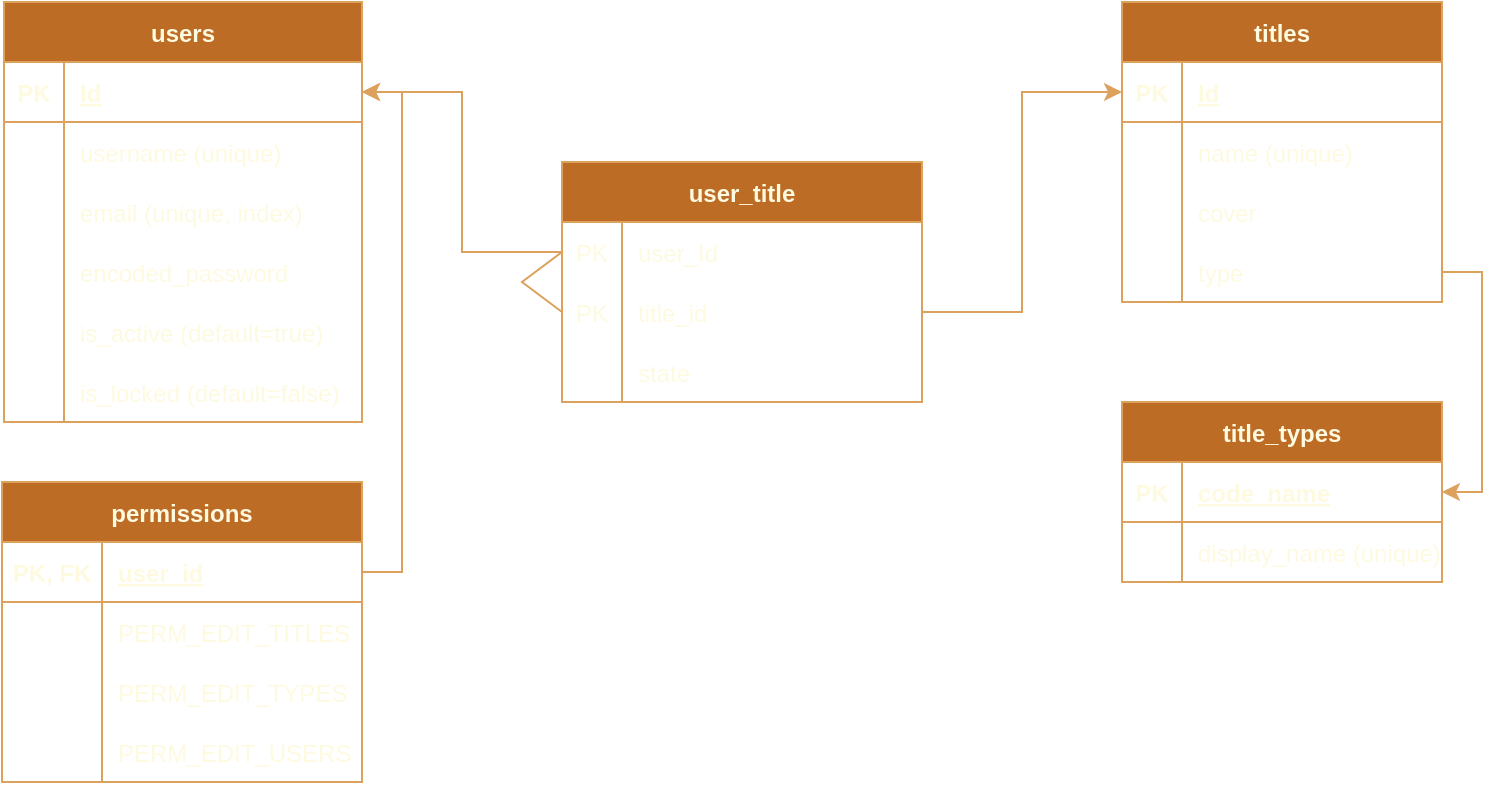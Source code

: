 <mxfile version="20.8.23" type="device"><diagram id="D5mDL1jKCTGBSakNFhhF" name="Страница 1"><mxGraphModel dx="1259" dy="701" grid="1" gridSize="10" guides="1" tooltips="1" connect="1" arrows="1" fold="1" page="1" pageScale="1" pageWidth="827" pageHeight="1169" math="0" shadow="0"><root><mxCell id="0"/><mxCell id="1" parent="0"/><mxCell id="J_DQ4KmoWJTg2cJNTFcW-1" value="users" style="shape=table;startSize=30;container=1;collapsible=1;childLayout=tableLayout;fixedRows=1;rowLines=0;fontStyle=1;align=center;resizeLast=1;strokeColor=#DDA15E;fontColor=#FEFAE0;fillColor=#BC6C25;labelBackgroundColor=none;" vertex="1" parent="1"><mxGeometry x="41" y="40" width="179" height="210" as="geometry"/></mxCell><mxCell id="J_DQ4KmoWJTg2cJNTFcW-2" value="" style="shape=tableRow;horizontal=0;startSize=0;swimlaneHead=0;swimlaneBody=0;fillColor=none;collapsible=0;dropTarget=0;points=[[0,0.5],[1,0.5]];portConstraint=eastwest;top=0;left=0;right=0;bottom=1;strokeColor=#DDA15E;fontColor=#FEFAE0;labelBackgroundColor=none;" vertex="1" parent="J_DQ4KmoWJTg2cJNTFcW-1"><mxGeometry y="30" width="179" height="30" as="geometry"/></mxCell><mxCell id="J_DQ4KmoWJTg2cJNTFcW-3" value="PK" style="shape=partialRectangle;connectable=0;fillColor=none;top=0;left=0;bottom=0;right=0;fontStyle=1;overflow=hidden;strokeColor=#DDA15E;fontColor=#FEFAE0;labelBackgroundColor=none;" vertex="1" parent="J_DQ4KmoWJTg2cJNTFcW-2"><mxGeometry width="30" height="30" as="geometry"><mxRectangle width="30" height="30" as="alternateBounds"/></mxGeometry></mxCell><mxCell id="J_DQ4KmoWJTg2cJNTFcW-4" value="Id" style="shape=partialRectangle;connectable=0;fillColor=none;top=0;left=0;bottom=0;right=0;align=left;spacingLeft=6;fontStyle=5;overflow=hidden;strokeColor=#DDA15E;fontColor=#FEFAE0;labelBackgroundColor=none;" vertex="1" parent="J_DQ4KmoWJTg2cJNTFcW-2"><mxGeometry x="30" width="149" height="30" as="geometry"><mxRectangle width="149" height="30" as="alternateBounds"/></mxGeometry></mxCell><mxCell id="J_DQ4KmoWJTg2cJNTFcW-5" value="" style="shape=tableRow;horizontal=0;startSize=0;swimlaneHead=0;swimlaneBody=0;fillColor=none;collapsible=0;dropTarget=0;points=[[0,0.5],[1,0.5]];portConstraint=eastwest;top=0;left=0;right=0;bottom=0;strokeColor=#DDA15E;fontColor=#FEFAE0;labelBackgroundColor=none;" vertex="1" parent="J_DQ4KmoWJTg2cJNTFcW-1"><mxGeometry y="60" width="179" height="30" as="geometry"/></mxCell><mxCell id="J_DQ4KmoWJTg2cJNTFcW-6" value="" style="shape=partialRectangle;connectable=0;fillColor=none;top=0;left=0;bottom=0;right=0;editable=1;overflow=hidden;strokeColor=#DDA15E;fontColor=#FEFAE0;labelBackgroundColor=none;" vertex="1" parent="J_DQ4KmoWJTg2cJNTFcW-5"><mxGeometry width="30" height="30" as="geometry"><mxRectangle width="30" height="30" as="alternateBounds"/></mxGeometry></mxCell><mxCell id="J_DQ4KmoWJTg2cJNTFcW-7" value="username (unique)" style="shape=partialRectangle;connectable=0;fillColor=none;top=0;left=0;bottom=0;right=0;align=left;spacingLeft=6;overflow=hidden;strokeColor=#DDA15E;fontColor=#FEFAE0;labelBackgroundColor=none;" vertex="1" parent="J_DQ4KmoWJTg2cJNTFcW-5"><mxGeometry x="30" width="149" height="30" as="geometry"><mxRectangle width="149" height="30" as="alternateBounds"/></mxGeometry></mxCell><mxCell id="J_DQ4KmoWJTg2cJNTFcW-8" value="" style="shape=tableRow;horizontal=0;startSize=0;swimlaneHead=0;swimlaneBody=0;fillColor=none;collapsible=0;dropTarget=0;points=[[0,0.5],[1,0.5]];portConstraint=eastwest;top=0;left=0;right=0;bottom=0;strokeColor=#DDA15E;fontColor=#FEFAE0;labelBackgroundColor=none;" vertex="1" parent="J_DQ4KmoWJTg2cJNTFcW-1"><mxGeometry y="90" width="179" height="30" as="geometry"/></mxCell><mxCell id="J_DQ4KmoWJTg2cJNTFcW-9" value="" style="shape=partialRectangle;connectable=0;fillColor=none;top=0;left=0;bottom=0;right=0;editable=1;overflow=hidden;strokeColor=#DDA15E;fontColor=#FEFAE0;labelBackgroundColor=none;" vertex="1" parent="J_DQ4KmoWJTg2cJNTFcW-8"><mxGeometry width="30" height="30" as="geometry"><mxRectangle width="30" height="30" as="alternateBounds"/></mxGeometry></mxCell><mxCell id="J_DQ4KmoWJTg2cJNTFcW-10" value="email (unique, index)" style="shape=partialRectangle;connectable=0;fillColor=none;top=0;left=0;bottom=0;right=0;align=left;spacingLeft=6;overflow=hidden;strokeColor=#DDA15E;fontColor=#FEFAE0;labelBackgroundColor=none;" vertex="1" parent="J_DQ4KmoWJTg2cJNTFcW-8"><mxGeometry x="30" width="149" height="30" as="geometry"><mxRectangle width="149" height="30" as="alternateBounds"/></mxGeometry></mxCell><mxCell id="J_DQ4KmoWJTg2cJNTFcW-11" value="" style="shape=tableRow;horizontal=0;startSize=0;swimlaneHead=0;swimlaneBody=0;fillColor=none;collapsible=0;dropTarget=0;points=[[0,0.5],[1,0.5]];portConstraint=eastwest;top=0;left=0;right=0;bottom=0;strokeColor=#DDA15E;fontColor=#FEFAE0;labelBackgroundColor=none;" vertex="1" parent="J_DQ4KmoWJTg2cJNTFcW-1"><mxGeometry y="120" width="179" height="30" as="geometry"/></mxCell><mxCell id="J_DQ4KmoWJTg2cJNTFcW-12" value="" style="shape=partialRectangle;connectable=0;fillColor=none;top=0;left=0;bottom=0;right=0;editable=1;overflow=hidden;strokeColor=#DDA15E;fontColor=#FEFAE0;labelBackgroundColor=none;" vertex="1" parent="J_DQ4KmoWJTg2cJNTFcW-11"><mxGeometry width="30" height="30" as="geometry"><mxRectangle width="30" height="30" as="alternateBounds"/></mxGeometry></mxCell><mxCell id="J_DQ4KmoWJTg2cJNTFcW-13" value="encoded_password" style="shape=partialRectangle;connectable=0;fillColor=none;top=0;left=0;bottom=0;right=0;align=left;spacingLeft=6;overflow=hidden;strokeColor=#DDA15E;fontColor=#FEFAE0;labelBackgroundColor=none;" vertex="1" parent="J_DQ4KmoWJTg2cJNTFcW-11"><mxGeometry x="30" width="149" height="30" as="geometry"><mxRectangle width="149" height="30" as="alternateBounds"/></mxGeometry></mxCell><mxCell id="J_DQ4KmoWJTg2cJNTFcW-81" value="" style="shape=tableRow;horizontal=0;startSize=0;swimlaneHead=0;swimlaneBody=0;fillColor=none;collapsible=0;dropTarget=0;points=[[0,0.5],[1,0.5]];portConstraint=eastwest;top=0;left=0;right=0;bottom=0;strokeColor=#DDA15E;fontColor=#FEFAE0;labelBackgroundColor=none;" vertex="1" parent="J_DQ4KmoWJTg2cJNTFcW-1"><mxGeometry y="150" width="179" height="30" as="geometry"/></mxCell><mxCell id="J_DQ4KmoWJTg2cJNTFcW-82" value="" style="shape=partialRectangle;connectable=0;fillColor=none;top=0;left=0;bottom=0;right=0;editable=1;overflow=hidden;strokeColor=#DDA15E;fontColor=#FEFAE0;labelBackgroundColor=none;" vertex="1" parent="J_DQ4KmoWJTg2cJNTFcW-81"><mxGeometry width="30" height="30" as="geometry"><mxRectangle width="30" height="30" as="alternateBounds"/></mxGeometry></mxCell><mxCell id="J_DQ4KmoWJTg2cJNTFcW-83" value="is_active (default=true)" style="shape=partialRectangle;connectable=0;fillColor=none;top=0;left=0;bottom=0;right=0;align=left;spacingLeft=6;overflow=hidden;strokeColor=#DDA15E;fontColor=#FEFAE0;labelBackgroundColor=none;" vertex="1" parent="J_DQ4KmoWJTg2cJNTFcW-81"><mxGeometry x="30" width="149" height="30" as="geometry"><mxRectangle width="149" height="30" as="alternateBounds"/></mxGeometry></mxCell><mxCell id="J_DQ4KmoWJTg2cJNTFcW-84" value="" style="shape=tableRow;horizontal=0;startSize=0;swimlaneHead=0;swimlaneBody=0;fillColor=none;collapsible=0;dropTarget=0;points=[[0,0.5],[1,0.5]];portConstraint=eastwest;top=0;left=0;right=0;bottom=0;strokeColor=#DDA15E;fontColor=#FEFAE0;labelBackgroundColor=none;" vertex="1" parent="J_DQ4KmoWJTg2cJNTFcW-1"><mxGeometry y="180" width="179" height="30" as="geometry"/></mxCell><mxCell id="J_DQ4KmoWJTg2cJNTFcW-85" value="" style="shape=partialRectangle;connectable=0;fillColor=none;top=0;left=0;bottom=0;right=0;editable=1;overflow=hidden;strokeColor=#DDA15E;fontColor=#FEFAE0;labelBackgroundColor=none;" vertex="1" parent="J_DQ4KmoWJTg2cJNTFcW-84"><mxGeometry width="30" height="30" as="geometry"><mxRectangle width="30" height="30" as="alternateBounds"/></mxGeometry></mxCell><mxCell id="J_DQ4KmoWJTg2cJNTFcW-86" value="is_locked (default=false)" style="shape=partialRectangle;connectable=0;fillColor=none;top=0;left=0;bottom=0;right=0;align=left;spacingLeft=6;overflow=hidden;strokeColor=#DDA15E;fontColor=#FEFAE0;labelBackgroundColor=none;" vertex="1" parent="J_DQ4KmoWJTg2cJNTFcW-84"><mxGeometry x="30" width="149" height="30" as="geometry"><mxRectangle width="149" height="30" as="alternateBounds"/></mxGeometry></mxCell><mxCell id="J_DQ4KmoWJTg2cJNTFcW-14" value="titles" style="shape=table;startSize=30;container=1;collapsible=1;childLayout=tableLayout;fixedRows=1;rowLines=0;fontStyle=1;align=center;resizeLast=1;strokeColor=#DDA15E;fontColor=#FEFAE0;fillColor=#BC6C25;labelBackgroundColor=none;" vertex="1" parent="1"><mxGeometry x="600" y="40" width="160" height="150" as="geometry"/></mxCell><mxCell id="J_DQ4KmoWJTg2cJNTFcW-15" value="" style="shape=tableRow;horizontal=0;startSize=0;swimlaneHead=0;swimlaneBody=0;fillColor=none;collapsible=0;dropTarget=0;points=[[0,0.5],[1,0.5]];portConstraint=eastwest;top=0;left=0;right=0;bottom=1;strokeColor=#DDA15E;fontColor=#FEFAE0;labelBackgroundColor=none;" vertex="1" parent="J_DQ4KmoWJTg2cJNTFcW-14"><mxGeometry y="30" width="160" height="30" as="geometry"/></mxCell><mxCell id="J_DQ4KmoWJTg2cJNTFcW-16" value="PK" style="shape=partialRectangle;connectable=0;fillColor=none;top=0;left=0;bottom=0;right=0;fontStyle=1;overflow=hidden;strokeColor=#DDA15E;fontColor=#FEFAE0;labelBackgroundColor=none;" vertex="1" parent="J_DQ4KmoWJTg2cJNTFcW-15"><mxGeometry width="30" height="30" as="geometry"><mxRectangle width="30" height="30" as="alternateBounds"/></mxGeometry></mxCell><mxCell id="J_DQ4KmoWJTg2cJNTFcW-17" value="Id" style="shape=partialRectangle;connectable=0;fillColor=none;top=0;left=0;bottom=0;right=0;align=left;spacingLeft=6;fontStyle=5;overflow=hidden;strokeColor=#DDA15E;fontColor=#FEFAE0;labelBackgroundColor=none;" vertex="1" parent="J_DQ4KmoWJTg2cJNTFcW-15"><mxGeometry x="30" width="130" height="30" as="geometry"><mxRectangle width="130" height="30" as="alternateBounds"/></mxGeometry></mxCell><mxCell id="J_DQ4KmoWJTg2cJNTFcW-18" value="" style="shape=tableRow;horizontal=0;startSize=0;swimlaneHead=0;swimlaneBody=0;fillColor=none;collapsible=0;dropTarget=0;points=[[0,0.5],[1,0.5]];portConstraint=eastwest;top=0;left=0;right=0;bottom=0;strokeColor=#DDA15E;fontColor=#FEFAE0;labelBackgroundColor=none;" vertex="1" parent="J_DQ4KmoWJTg2cJNTFcW-14"><mxGeometry y="60" width="160" height="30" as="geometry"/></mxCell><mxCell id="J_DQ4KmoWJTg2cJNTFcW-19" value="" style="shape=partialRectangle;connectable=0;fillColor=none;top=0;left=0;bottom=0;right=0;editable=1;overflow=hidden;strokeColor=#DDA15E;fontColor=#FEFAE0;labelBackgroundColor=none;" vertex="1" parent="J_DQ4KmoWJTg2cJNTFcW-18"><mxGeometry width="30" height="30" as="geometry"><mxRectangle width="30" height="30" as="alternateBounds"/></mxGeometry></mxCell><mxCell id="J_DQ4KmoWJTg2cJNTFcW-20" value="name (unique)" style="shape=partialRectangle;connectable=0;fillColor=none;top=0;left=0;bottom=0;right=0;align=left;spacingLeft=6;overflow=hidden;strokeColor=#DDA15E;fontColor=#FEFAE0;labelBackgroundColor=none;" vertex="1" parent="J_DQ4KmoWJTg2cJNTFcW-18"><mxGeometry x="30" width="130" height="30" as="geometry"><mxRectangle width="130" height="30" as="alternateBounds"/></mxGeometry></mxCell><mxCell id="J_DQ4KmoWJTg2cJNTFcW-78" value="" style="shape=tableRow;horizontal=0;startSize=0;swimlaneHead=0;swimlaneBody=0;fillColor=none;collapsible=0;dropTarget=0;points=[[0,0.5],[1,0.5]];portConstraint=eastwest;top=0;left=0;right=0;bottom=0;strokeColor=#DDA15E;fontColor=#FEFAE0;labelBackgroundColor=none;" vertex="1" parent="J_DQ4KmoWJTg2cJNTFcW-14"><mxGeometry y="90" width="160" height="30" as="geometry"/></mxCell><mxCell id="J_DQ4KmoWJTg2cJNTFcW-79" value="" style="shape=partialRectangle;connectable=0;fillColor=none;top=0;left=0;bottom=0;right=0;editable=1;overflow=hidden;strokeColor=#DDA15E;fontColor=#FEFAE0;labelBackgroundColor=none;" vertex="1" parent="J_DQ4KmoWJTg2cJNTFcW-78"><mxGeometry width="30" height="30" as="geometry"><mxRectangle width="30" height="30" as="alternateBounds"/></mxGeometry></mxCell><mxCell id="J_DQ4KmoWJTg2cJNTFcW-80" value="cover" style="shape=partialRectangle;connectable=0;fillColor=none;top=0;left=0;bottom=0;right=0;align=left;spacingLeft=6;overflow=hidden;strokeColor=#DDA15E;fontColor=#FEFAE0;labelBackgroundColor=none;" vertex="1" parent="J_DQ4KmoWJTg2cJNTFcW-78"><mxGeometry x="30" width="130" height="30" as="geometry"><mxRectangle width="130" height="30" as="alternateBounds"/></mxGeometry></mxCell><mxCell id="J_DQ4KmoWJTg2cJNTFcW-24" value="" style="shape=tableRow;horizontal=0;startSize=0;swimlaneHead=0;swimlaneBody=0;fillColor=none;collapsible=0;dropTarget=0;points=[[0,0.5],[1,0.5]];portConstraint=eastwest;top=0;left=0;right=0;bottom=0;strokeColor=#DDA15E;fontColor=#FEFAE0;labelBackgroundColor=none;" vertex="1" parent="J_DQ4KmoWJTg2cJNTFcW-14"><mxGeometry y="120" width="160" height="30" as="geometry"/></mxCell><mxCell id="J_DQ4KmoWJTg2cJNTFcW-25" value="" style="shape=partialRectangle;connectable=0;fillColor=none;top=0;left=0;bottom=0;right=0;editable=1;overflow=hidden;strokeColor=#DDA15E;fontColor=#FEFAE0;labelBackgroundColor=none;" vertex="1" parent="J_DQ4KmoWJTg2cJNTFcW-24"><mxGeometry width="30" height="30" as="geometry"><mxRectangle width="30" height="30" as="alternateBounds"/></mxGeometry></mxCell><mxCell id="J_DQ4KmoWJTg2cJNTFcW-26" value="type" style="shape=partialRectangle;connectable=0;fillColor=none;top=0;left=0;bottom=0;right=0;align=left;spacingLeft=6;overflow=hidden;strokeColor=#DDA15E;fontColor=#FEFAE0;labelBackgroundColor=none;" vertex="1" parent="J_DQ4KmoWJTg2cJNTFcW-24"><mxGeometry x="30" width="130" height="30" as="geometry"><mxRectangle width="130" height="30" as="alternateBounds"/></mxGeometry></mxCell><mxCell id="J_DQ4KmoWJTg2cJNTFcW-30" value="title_types" style="shape=table;startSize=30;container=1;collapsible=1;childLayout=tableLayout;fixedRows=1;rowLines=0;fontStyle=1;align=center;resizeLast=1;strokeColor=#DDA15E;fontColor=#FEFAE0;fillColor=#BC6C25;labelBackgroundColor=none;" vertex="1" parent="1"><mxGeometry x="600" y="240" width="160" height="90" as="geometry"/></mxCell><mxCell id="J_DQ4KmoWJTg2cJNTFcW-31" value="" style="shape=tableRow;horizontal=0;startSize=0;swimlaneHead=0;swimlaneBody=0;fillColor=none;collapsible=0;dropTarget=0;points=[[0,0.5],[1,0.5]];portConstraint=eastwest;top=0;left=0;right=0;bottom=1;strokeColor=#DDA15E;fontColor=#FEFAE0;labelBackgroundColor=none;" vertex="1" parent="J_DQ4KmoWJTg2cJNTFcW-30"><mxGeometry y="30" width="160" height="30" as="geometry"/></mxCell><mxCell id="J_DQ4KmoWJTg2cJNTFcW-32" value="PK" style="shape=partialRectangle;connectable=0;fillColor=none;top=0;left=0;bottom=0;right=0;fontStyle=1;overflow=hidden;strokeColor=#DDA15E;fontColor=#FEFAE0;labelBackgroundColor=none;" vertex="1" parent="J_DQ4KmoWJTg2cJNTFcW-31"><mxGeometry width="30" height="30" as="geometry"><mxRectangle width="30" height="30" as="alternateBounds"/></mxGeometry></mxCell><mxCell id="J_DQ4KmoWJTg2cJNTFcW-33" value="code_name" style="shape=partialRectangle;connectable=0;fillColor=none;top=0;left=0;bottom=0;right=0;align=left;spacingLeft=6;fontStyle=5;overflow=hidden;strokeColor=#DDA15E;fontColor=#FEFAE0;labelBackgroundColor=none;" vertex="1" parent="J_DQ4KmoWJTg2cJNTFcW-31"><mxGeometry x="30" width="130" height="30" as="geometry"><mxRectangle width="130" height="30" as="alternateBounds"/></mxGeometry></mxCell><mxCell id="J_DQ4KmoWJTg2cJNTFcW-34" value="" style="shape=tableRow;horizontal=0;startSize=0;swimlaneHead=0;swimlaneBody=0;fillColor=none;collapsible=0;dropTarget=0;points=[[0,0.5],[1,0.5]];portConstraint=eastwest;top=0;left=0;right=0;bottom=0;strokeColor=#DDA15E;fontColor=#FEFAE0;labelBackgroundColor=none;" vertex="1" parent="J_DQ4KmoWJTg2cJNTFcW-30"><mxGeometry y="60" width="160" height="30" as="geometry"/></mxCell><mxCell id="J_DQ4KmoWJTg2cJNTFcW-35" value="" style="shape=partialRectangle;connectable=0;fillColor=none;top=0;left=0;bottom=0;right=0;editable=1;overflow=hidden;strokeColor=#DDA15E;fontColor=#FEFAE0;labelBackgroundColor=none;" vertex="1" parent="J_DQ4KmoWJTg2cJNTFcW-34"><mxGeometry width="30" height="30" as="geometry"><mxRectangle width="30" height="30" as="alternateBounds"/></mxGeometry></mxCell><mxCell id="J_DQ4KmoWJTg2cJNTFcW-36" value="display_name (unique)" style="shape=partialRectangle;connectable=0;fillColor=none;top=0;left=0;bottom=0;right=0;align=left;spacingLeft=6;overflow=hidden;strokeColor=#DDA15E;fontColor=#FEFAE0;labelBackgroundColor=none;" vertex="1" parent="J_DQ4KmoWJTg2cJNTFcW-34"><mxGeometry x="30" width="130" height="30" as="geometry"><mxRectangle width="130" height="30" as="alternateBounds"/></mxGeometry></mxCell><mxCell id="J_DQ4KmoWJTg2cJNTFcW-46" style="edgeStyle=orthogonalEdgeStyle;rounded=0;orthogonalLoop=1;jettySize=auto;html=1;exitX=1;exitY=0.5;exitDx=0;exitDy=0;entryX=1;entryY=0.5;entryDx=0;entryDy=0;strokeColor=#DDA15E;fontColor=#FEFAE0;fillColor=#BC6C25;" edge="1" parent="1" source="J_DQ4KmoWJTg2cJNTFcW-24" target="J_DQ4KmoWJTg2cJNTFcW-31"><mxGeometry relative="1" as="geometry"/></mxCell><mxCell id="J_DQ4KmoWJTg2cJNTFcW-47" value="user_title" style="shape=table;startSize=30;container=1;collapsible=1;childLayout=tableLayout;fixedRows=1;rowLines=0;fontStyle=1;align=center;resizeLast=1;strokeColor=#DDA15E;fontColor=#FEFAE0;fillColor=#BC6C25;" vertex="1" parent="1"><mxGeometry x="320" y="120" width="180" height="120" as="geometry"/></mxCell><mxCell id="J_DQ4KmoWJTg2cJNTFcW-51" value="" style="shape=tableRow;horizontal=0;startSize=0;swimlaneHead=0;swimlaneBody=0;fillColor=none;collapsible=0;dropTarget=0;points=[[0,0.5],[1,0.5]];portConstraint=eastwest;top=0;left=0;right=0;bottom=0;strokeColor=#DDA15E;fontColor=#FEFAE0;" vertex="1" parent="J_DQ4KmoWJTg2cJNTFcW-47"><mxGeometry y="30" width="180" height="30" as="geometry"/></mxCell><mxCell id="J_DQ4KmoWJTg2cJNTFcW-52" value="PK" style="shape=partialRectangle;connectable=0;fillColor=none;top=0;left=0;bottom=0;right=0;editable=1;overflow=hidden;strokeColor=#DDA15E;fontColor=#FEFAE0;" vertex="1" parent="J_DQ4KmoWJTg2cJNTFcW-51"><mxGeometry width="30" height="30" as="geometry"><mxRectangle width="30" height="30" as="alternateBounds"/></mxGeometry></mxCell><mxCell id="J_DQ4KmoWJTg2cJNTFcW-53" value="user_Id" style="shape=partialRectangle;connectable=0;fillColor=none;top=0;left=0;bottom=0;right=0;align=left;spacingLeft=6;overflow=hidden;strokeColor=#DDA15E;fontColor=#FEFAE0;" vertex="1" parent="J_DQ4KmoWJTg2cJNTFcW-51"><mxGeometry x="30" width="150" height="30" as="geometry"><mxRectangle width="150" height="30" as="alternateBounds"/></mxGeometry></mxCell><mxCell id="J_DQ4KmoWJTg2cJNTFcW-54" value="" style="shape=tableRow;horizontal=0;startSize=0;swimlaneHead=0;swimlaneBody=0;fillColor=none;collapsible=0;dropTarget=0;points=[[0,0.5],[1,0.5]];portConstraint=eastwest;top=0;left=0;right=0;bottom=0;strokeColor=#DDA15E;fontColor=#FEFAE0;" vertex="1" parent="J_DQ4KmoWJTg2cJNTFcW-47"><mxGeometry y="60" width="180" height="30" as="geometry"/></mxCell><mxCell id="J_DQ4KmoWJTg2cJNTFcW-55" value="PK" style="shape=partialRectangle;connectable=0;fillColor=none;top=0;left=0;bottom=0;right=0;editable=1;overflow=hidden;strokeColor=#DDA15E;fontColor=#FEFAE0;" vertex="1" parent="J_DQ4KmoWJTg2cJNTFcW-54"><mxGeometry width="30" height="30" as="geometry"><mxRectangle width="30" height="30" as="alternateBounds"/></mxGeometry></mxCell><mxCell id="J_DQ4KmoWJTg2cJNTFcW-56" value="title_id" style="shape=partialRectangle;connectable=0;fillColor=none;top=0;left=0;bottom=0;right=0;align=left;spacingLeft=6;overflow=hidden;strokeColor=#DDA15E;fontColor=#FEFAE0;" vertex="1" parent="J_DQ4KmoWJTg2cJNTFcW-54"><mxGeometry x="30" width="150" height="30" as="geometry"><mxRectangle width="150" height="30" as="alternateBounds"/></mxGeometry></mxCell><mxCell id="J_DQ4KmoWJTg2cJNTFcW-57" value="" style="shape=tableRow;horizontal=0;startSize=0;swimlaneHead=0;swimlaneBody=0;fillColor=none;collapsible=0;dropTarget=0;points=[[0,0.5],[1,0.5]];portConstraint=eastwest;top=0;left=0;right=0;bottom=0;strokeColor=#DDA15E;fontColor=#FEFAE0;" vertex="1" parent="J_DQ4KmoWJTg2cJNTFcW-47"><mxGeometry y="90" width="180" height="30" as="geometry"/></mxCell><mxCell id="J_DQ4KmoWJTg2cJNTFcW-58" value="" style="shape=partialRectangle;connectable=0;fillColor=none;top=0;left=0;bottom=0;right=0;editable=1;overflow=hidden;strokeColor=#DDA15E;fontColor=#FEFAE0;" vertex="1" parent="J_DQ4KmoWJTg2cJNTFcW-57"><mxGeometry width="30" height="30" as="geometry"><mxRectangle width="30" height="30" as="alternateBounds"/></mxGeometry></mxCell><mxCell id="J_DQ4KmoWJTg2cJNTFcW-59" value="state" style="shape=partialRectangle;connectable=0;fillColor=none;top=0;left=0;bottom=0;right=0;align=left;spacingLeft=6;overflow=hidden;strokeColor=#DDA15E;fontColor=#FEFAE0;" vertex="1" parent="J_DQ4KmoWJTg2cJNTFcW-57"><mxGeometry x="30" width="150" height="30" as="geometry"><mxRectangle width="150" height="30" as="alternateBounds"/></mxGeometry></mxCell><mxCell id="J_DQ4KmoWJTg2cJNTFcW-74" value="" style="endArrow=none;html=1;rounded=0;strokeColor=#DDA15E;fontColor=#FEFAE0;fillColor=#BC6C25;entryX=0;entryY=0.5;entryDx=0;entryDy=0;exitX=0;exitY=0.5;exitDx=0;exitDy=0;" edge="1" parent="J_DQ4KmoWJTg2cJNTFcW-47" source="J_DQ4KmoWJTg2cJNTFcW-51" target="J_DQ4KmoWJTg2cJNTFcW-54"><mxGeometry width="50" height="50" relative="1" as="geometry"><mxPoint x="-80" y="130" as="sourcePoint"/><mxPoint x="-30" y="80" as="targetPoint"/><Array as="points"><mxPoint x="-20" y="60"/></Array></mxGeometry></mxCell><mxCell id="J_DQ4KmoWJTg2cJNTFcW-60" value="permissions" style="shape=table;startSize=30;container=1;collapsible=1;childLayout=tableLayout;fixedRows=1;rowLines=0;fontStyle=1;align=center;resizeLast=1;strokeColor=#DDA15E;fontColor=#FEFAE0;fillColor=#BC6C25;" vertex="1" parent="1"><mxGeometry x="40" y="280" width="180" height="150" as="geometry"/></mxCell><mxCell id="J_DQ4KmoWJTg2cJNTFcW-61" value="" style="shape=tableRow;horizontal=0;startSize=0;swimlaneHead=0;swimlaneBody=0;fillColor=none;collapsible=0;dropTarget=0;points=[[0,0.5],[1,0.5]];portConstraint=eastwest;top=0;left=0;right=0;bottom=1;strokeColor=#DDA15E;fontColor=#FEFAE0;" vertex="1" parent="J_DQ4KmoWJTg2cJNTFcW-60"><mxGeometry y="30" width="180" height="30" as="geometry"/></mxCell><mxCell id="J_DQ4KmoWJTg2cJNTFcW-62" value="PK, FK" style="shape=partialRectangle;connectable=0;fillColor=none;top=0;left=0;bottom=0;right=0;fontStyle=1;overflow=hidden;strokeColor=#DDA15E;fontColor=#FEFAE0;" vertex="1" parent="J_DQ4KmoWJTg2cJNTFcW-61"><mxGeometry width="50" height="30" as="geometry"><mxRectangle width="50" height="30" as="alternateBounds"/></mxGeometry></mxCell><mxCell id="J_DQ4KmoWJTg2cJNTFcW-63" value="user_id" style="shape=partialRectangle;connectable=0;fillColor=none;top=0;left=0;bottom=0;right=0;align=left;spacingLeft=6;fontStyle=5;overflow=hidden;strokeColor=#DDA15E;fontColor=#FEFAE0;" vertex="1" parent="J_DQ4KmoWJTg2cJNTFcW-61"><mxGeometry x="50" width="130" height="30" as="geometry"><mxRectangle width="130" height="30" as="alternateBounds"/></mxGeometry></mxCell><mxCell id="J_DQ4KmoWJTg2cJNTFcW-64" value="" style="shape=tableRow;horizontal=0;startSize=0;swimlaneHead=0;swimlaneBody=0;fillColor=none;collapsible=0;dropTarget=0;points=[[0,0.5],[1,0.5]];portConstraint=eastwest;top=0;left=0;right=0;bottom=0;strokeColor=#DDA15E;fontColor=#FEFAE0;" vertex="1" parent="J_DQ4KmoWJTg2cJNTFcW-60"><mxGeometry y="60" width="180" height="30" as="geometry"/></mxCell><mxCell id="J_DQ4KmoWJTg2cJNTFcW-65" value="" style="shape=partialRectangle;connectable=0;fillColor=none;top=0;left=0;bottom=0;right=0;editable=1;overflow=hidden;strokeColor=#DDA15E;fontColor=#FEFAE0;" vertex="1" parent="J_DQ4KmoWJTg2cJNTFcW-64"><mxGeometry width="50" height="30" as="geometry"><mxRectangle width="50" height="30" as="alternateBounds"/></mxGeometry></mxCell><mxCell id="J_DQ4KmoWJTg2cJNTFcW-66" value="PERM_EDIT_TITLES" style="shape=partialRectangle;connectable=0;fillColor=none;top=0;left=0;bottom=0;right=0;align=left;spacingLeft=6;overflow=hidden;strokeColor=#DDA15E;fontColor=#FEFAE0;" vertex="1" parent="J_DQ4KmoWJTg2cJNTFcW-64"><mxGeometry x="50" width="130" height="30" as="geometry"><mxRectangle width="130" height="30" as="alternateBounds"/></mxGeometry></mxCell><mxCell id="J_DQ4KmoWJTg2cJNTFcW-67" value="" style="shape=tableRow;horizontal=0;startSize=0;swimlaneHead=0;swimlaneBody=0;fillColor=none;collapsible=0;dropTarget=0;points=[[0,0.5],[1,0.5]];portConstraint=eastwest;top=0;left=0;right=0;bottom=0;strokeColor=#DDA15E;fontColor=#FEFAE0;" vertex="1" parent="J_DQ4KmoWJTg2cJNTFcW-60"><mxGeometry y="90" width="180" height="30" as="geometry"/></mxCell><mxCell id="J_DQ4KmoWJTg2cJNTFcW-68" value="" style="shape=partialRectangle;connectable=0;fillColor=none;top=0;left=0;bottom=0;right=0;editable=1;overflow=hidden;strokeColor=#DDA15E;fontColor=#FEFAE0;" vertex="1" parent="J_DQ4KmoWJTg2cJNTFcW-67"><mxGeometry width="50" height="30" as="geometry"><mxRectangle width="50" height="30" as="alternateBounds"/></mxGeometry></mxCell><mxCell id="J_DQ4KmoWJTg2cJNTFcW-69" value="PERM_EDIT_TYPES" style="shape=partialRectangle;connectable=0;fillColor=none;top=0;left=0;bottom=0;right=0;align=left;spacingLeft=6;overflow=hidden;strokeColor=#DDA15E;fontColor=#FEFAE0;" vertex="1" parent="J_DQ4KmoWJTg2cJNTFcW-67"><mxGeometry x="50" width="130" height="30" as="geometry"><mxRectangle width="130" height="30" as="alternateBounds"/></mxGeometry></mxCell><mxCell id="J_DQ4KmoWJTg2cJNTFcW-70" value="" style="shape=tableRow;horizontal=0;startSize=0;swimlaneHead=0;swimlaneBody=0;fillColor=none;collapsible=0;dropTarget=0;points=[[0,0.5],[1,0.5]];portConstraint=eastwest;top=0;left=0;right=0;bottom=0;strokeColor=#DDA15E;fontColor=#FEFAE0;" vertex="1" parent="J_DQ4KmoWJTg2cJNTFcW-60"><mxGeometry y="120" width="180" height="30" as="geometry"/></mxCell><mxCell id="J_DQ4KmoWJTg2cJNTFcW-71" value="" style="shape=partialRectangle;connectable=0;fillColor=none;top=0;left=0;bottom=0;right=0;editable=1;overflow=hidden;strokeColor=#DDA15E;fontColor=#FEFAE0;" vertex="1" parent="J_DQ4KmoWJTg2cJNTFcW-70"><mxGeometry width="50" height="30" as="geometry"><mxRectangle width="50" height="30" as="alternateBounds"/></mxGeometry></mxCell><mxCell id="J_DQ4KmoWJTg2cJNTFcW-72" value="PERM_EDIT_USERS" style="shape=partialRectangle;connectable=0;fillColor=none;top=0;left=0;bottom=0;right=0;align=left;spacingLeft=6;overflow=hidden;strokeColor=#DDA15E;fontColor=#FEFAE0;" vertex="1" parent="J_DQ4KmoWJTg2cJNTFcW-70"><mxGeometry x="50" width="130" height="30" as="geometry"><mxRectangle width="130" height="30" as="alternateBounds"/></mxGeometry></mxCell><mxCell id="J_DQ4KmoWJTg2cJNTFcW-75" style="edgeStyle=orthogonalEdgeStyle;rounded=0;orthogonalLoop=1;jettySize=auto;html=1;exitX=1;exitY=0.5;exitDx=0;exitDy=0;entryX=0;entryY=0.5;entryDx=0;entryDy=0;strokeColor=#DDA15E;fontColor=#FEFAE0;fillColor=#BC6C25;" edge="1" parent="1" source="J_DQ4KmoWJTg2cJNTFcW-54" target="J_DQ4KmoWJTg2cJNTFcW-15"><mxGeometry relative="1" as="geometry"/></mxCell><mxCell id="J_DQ4KmoWJTg2cJNTFcW-76" style="edgeStyle=orthogonalEdgeStyle;rounded=0;orthogonalLoop=1;jettySize=auto;html=1;exitX=0;exitY=0.5;exitDx=0;exitDy=0;entryX=1;entryY=0.5;entryDx=0;entryDy=0;strokeColor=#DDA15E;fontColor=#FEFAE0;fillColor=#BC6C25;" edge="1" parent="1" source="J_DQ4KmoWJTg2cJNTFcW-51" target="J_DQ4KmoWJTg2cJNTFcW-2"><mxGeometry relative="1" as="geometry"/></mxCell><mxCell id="J_DQ4KmoWJTg2cJNTFcW-77" style="edgeStyle=orthogonalEdgeStyle;rounded=0;orthogonalLoop=1;jettySize=auto;html=1;exitX=1;exitY=0.5;exitDx=0;exitDy=0;entryX=1;entryY=0.5;entryDx=0;entryDy=0;strokeColor=#DDA15E;fontColor=#FEFAE0;fillColor=#BC6C25;" edge="1" parent="1" source="J_DQ4KmoWJTg2cJNTFcW-61" target="J_DQ4KmoWJTg2cJNTFcW-2"><mxGeometry relative="1" as="geometry"/></mxCell></root></mxGraphModel></diagram></mxfile>